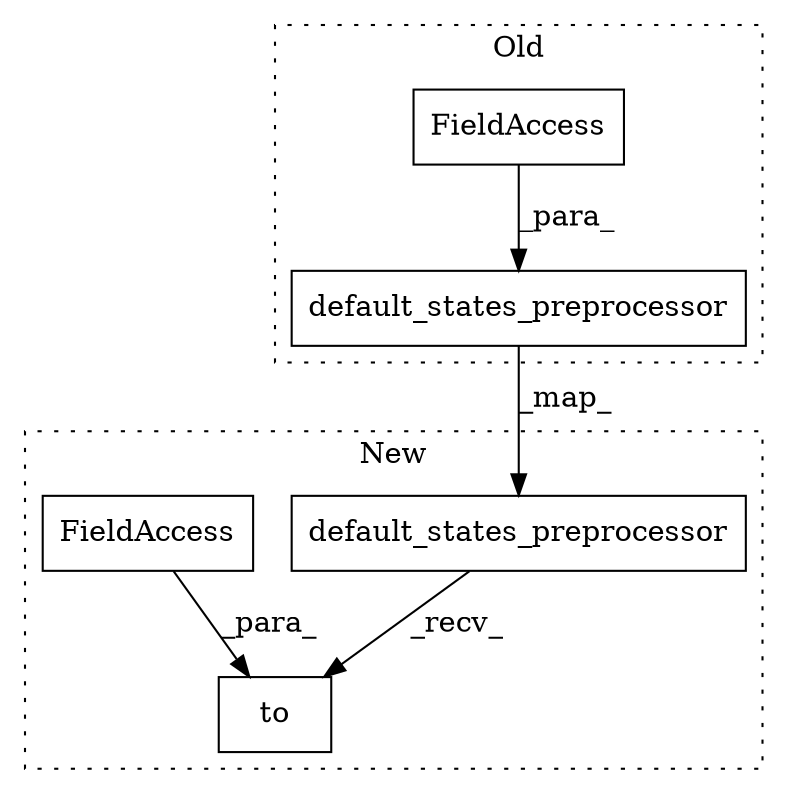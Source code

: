 digraph G {
subgraph cluster0 {
1 [label="default_states_preprocessor" a="32" s="5719,5755" l="28,1" shape="box"];
4 [label="FieldAccess" a="22" s="5751" l="4" shape="box"];
label = "Old";
style="dotted";
}
subgraph cluster1 {
2 [label="default_states_preprocessor" a="32" s="5634,5665" l="28,1" shape="box"];
3 [label="to" a="32" s="5667,5676" l="3,1" shape="box"];
5 [label="FieldAccess" a="22" s="5670" l="6" shape="box"];
label = "New";
style="dotted";
}
1 -> 2 [label="_map_"];
2 -> 3 [label="_recv_"];
4 -> 1 [label="_para_"];
5 -> 3 [label="_para_"];
}